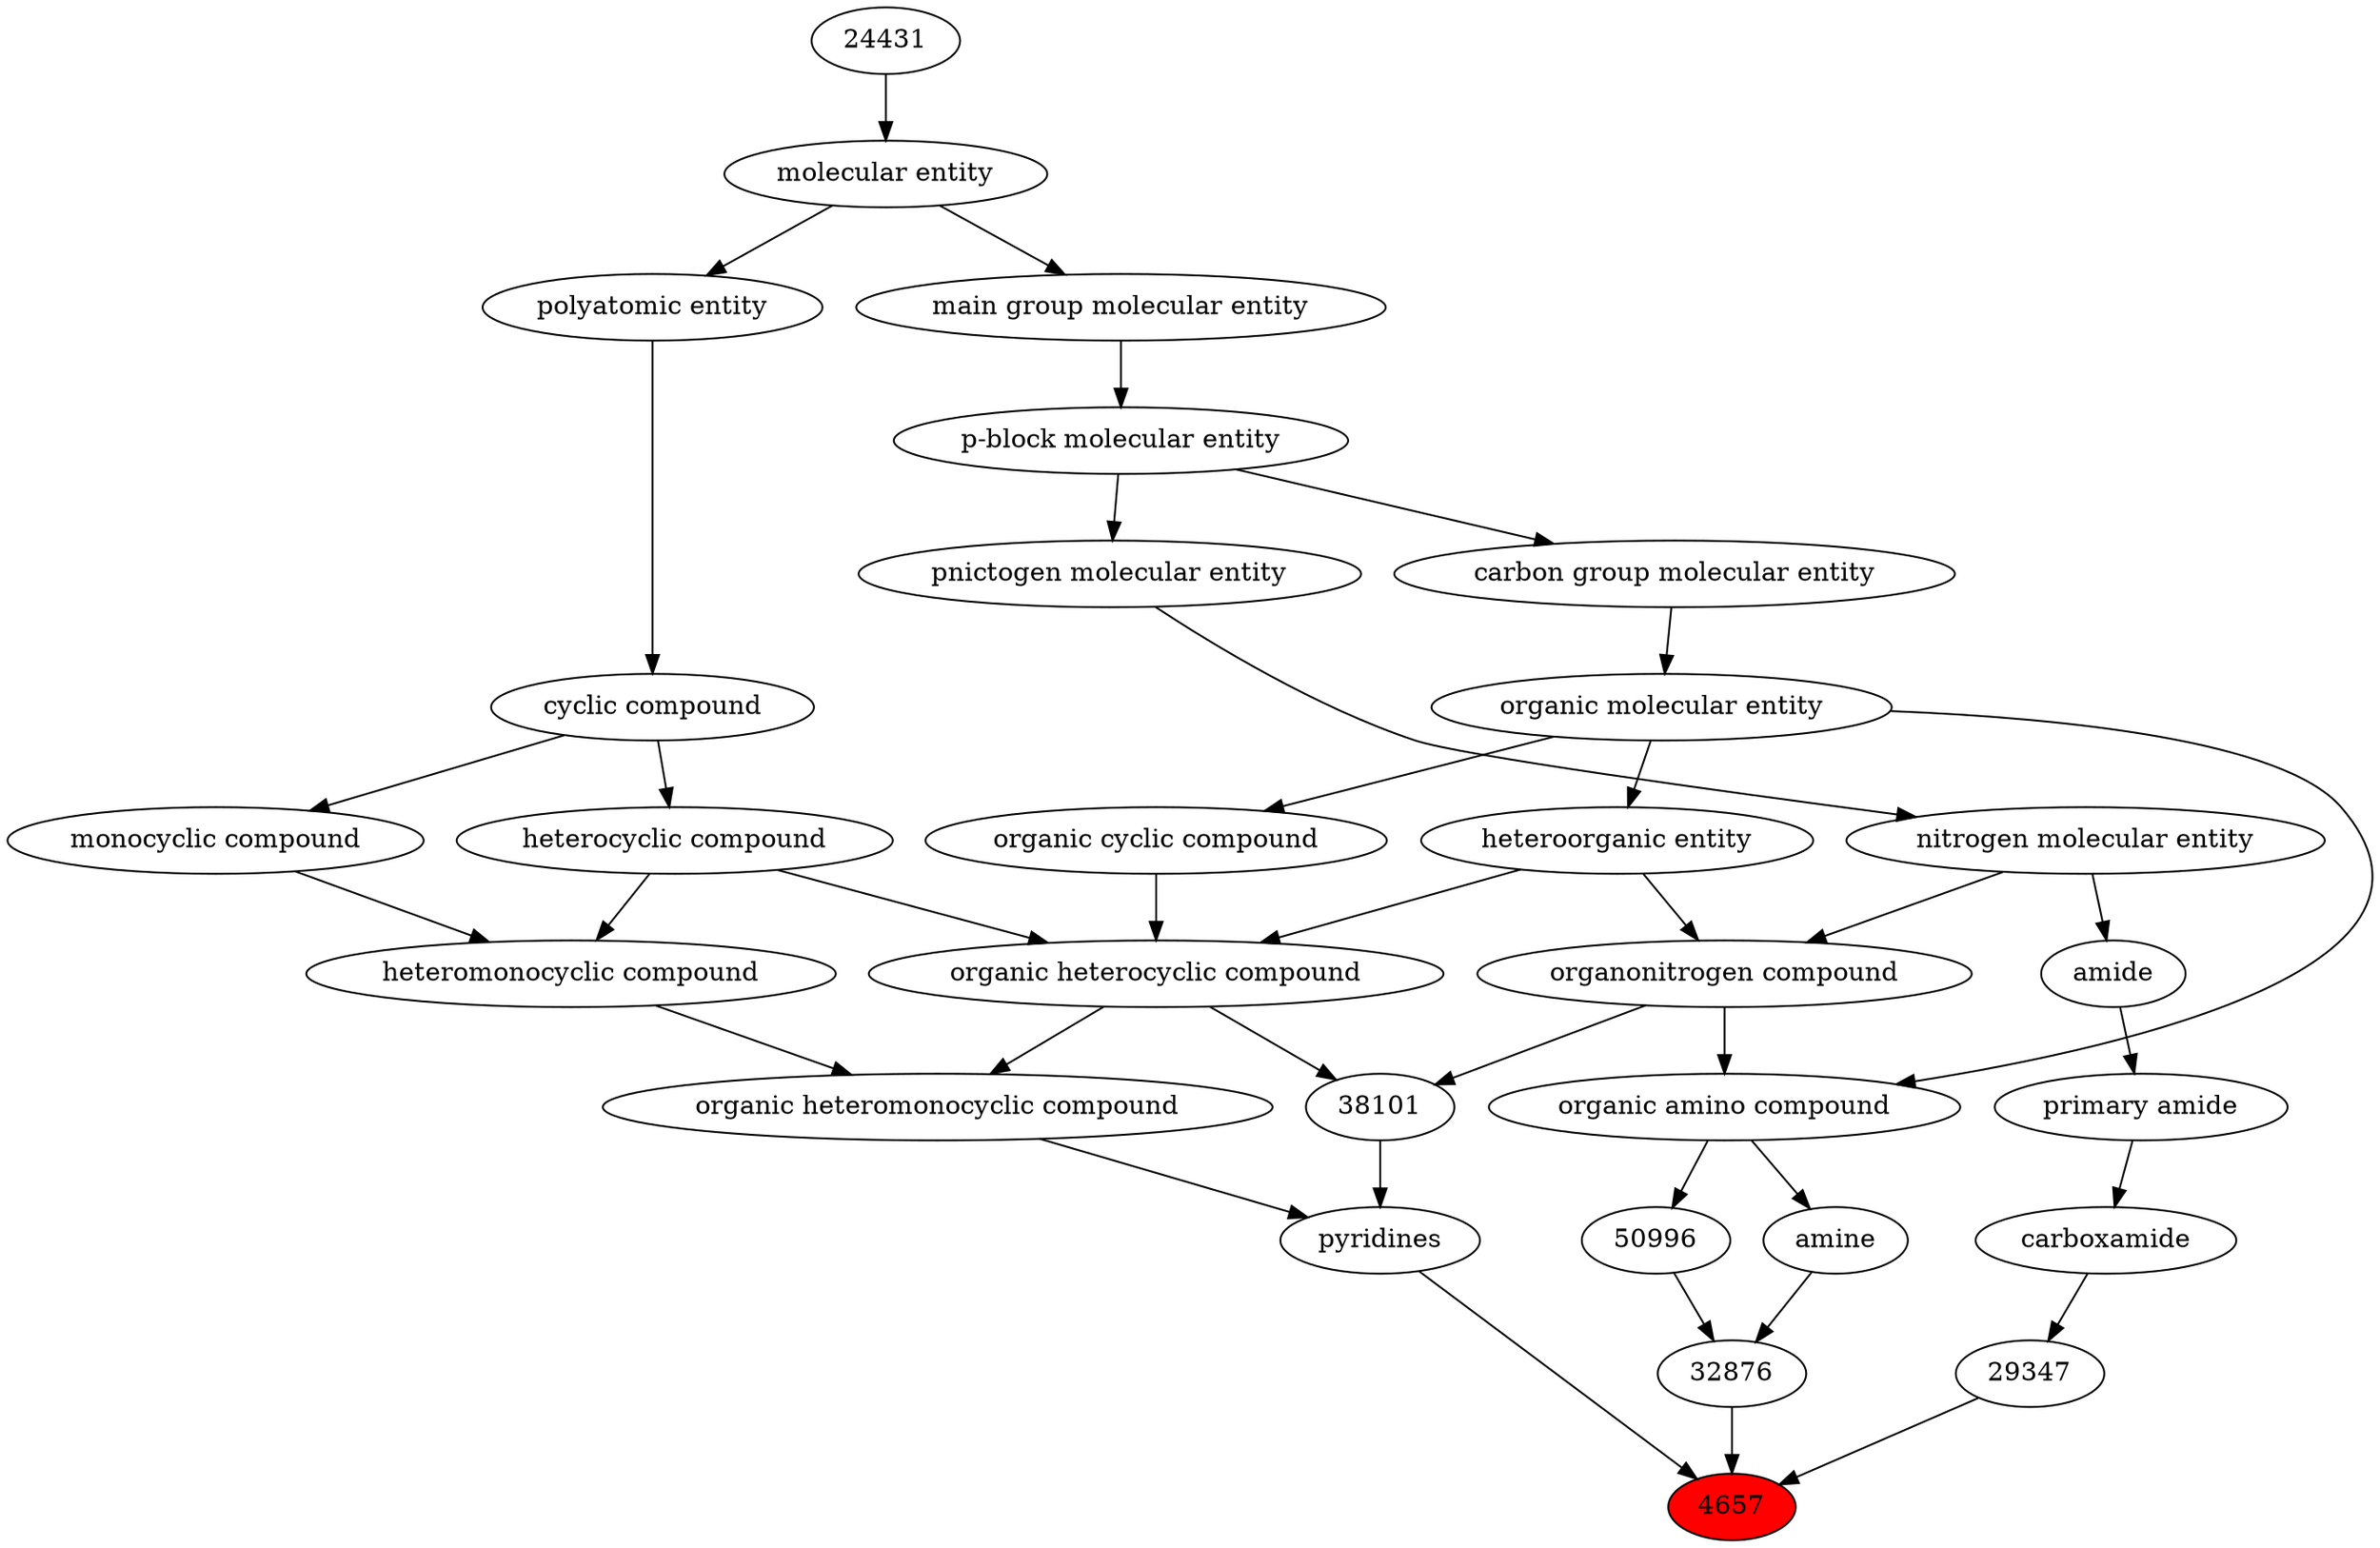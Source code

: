 digraph tree{ 
4657 [label="4657" fillcolor=red style=filled]
29347 -> 4657
26421 -> 4657
32876 -> 4657
29347 [label="29347"]
37622 -> 29347
26421 [label="pyridines"]
38101 -> 26421
25693 -> 26421
32876 [label="32876"]
50996 -> 32876
32952 -> 32876
37622 [label="carboxamide"]
33256 -> 37622
38101 [label="38101"]
24532 -> 38101
35352 -> 38101
25693 [label="organic heteromonocyclic compound"]
33670 -> 25693
24532 -> 25693
50996 [label="50996"]
50047 -> 50996
32952 [label="amine"]
50047 -> 32952
33256 [label="primary amide"]
32988 -> 33256
24532 [label="organic heterocyclic compound"]
33285 -> 24532
33832 -> 24532
5686 -> 24532
35352 [label="organonitrogen compound"]
51143 -> 35352
33285 -> 35352
33670 [label="heteromonocyclic compound"]
5686 -> 33670
33661 -> 33670
50047 [label="organic amino compound"]
50860 -> 50047
35352 -> 50047
32988 [label="amide"]
51143 -> 32988
33285 [label="heteroorganic entity"]
50860 -> 33285
33832 [label="organic cyclic compound"]
50860 -> 33832
5686 [label="heterocyclic compound"]
33595 -> 5686
51143 [label="nitrogen molecular entity"]
33302 -> 51143
33661 [label="monocyclic compound"]
33595 -> 33661
50860 [label="organic molecular entity"]
33582 -> 50860
33595 [label="cyclic compound"]
36357 -> 33595
33302 [label="pnictogen molecular entity"]
33675 -> 33302
33582 [label="carbon group molecular entity"]
33675 -> 33582
36357 [label="polyatomic entity"]
23367 -> 36357
33675 [label="p-block molecular entity"]
33579 -> 33675
23367 [label="molecular entity"]
24431 -> 23367
33579 [label="main group molecular entity"]
23367 -> 33579
24431 [label="24431"]
}